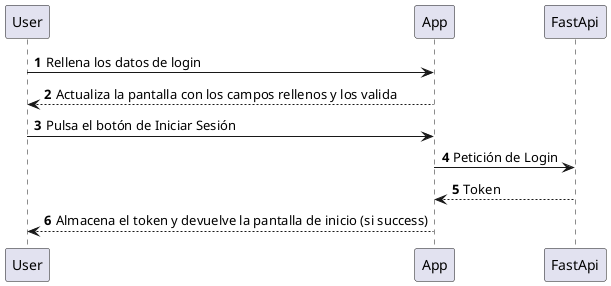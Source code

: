 @startuml
'https://plantuml.com/sequence-diagram

autonumber

User -> App: Rellena los datos de login
App --> User: Actualiza la pantalla con los campos rellenos y los valida
User -> App: Pulsa el botón de Iniciar Sesión
App -> FastApi: Petición de Login
FastApi --> App: Token
App --> User: Almacena el token y devuelve la pantalla de inicio (si success)
@enduml